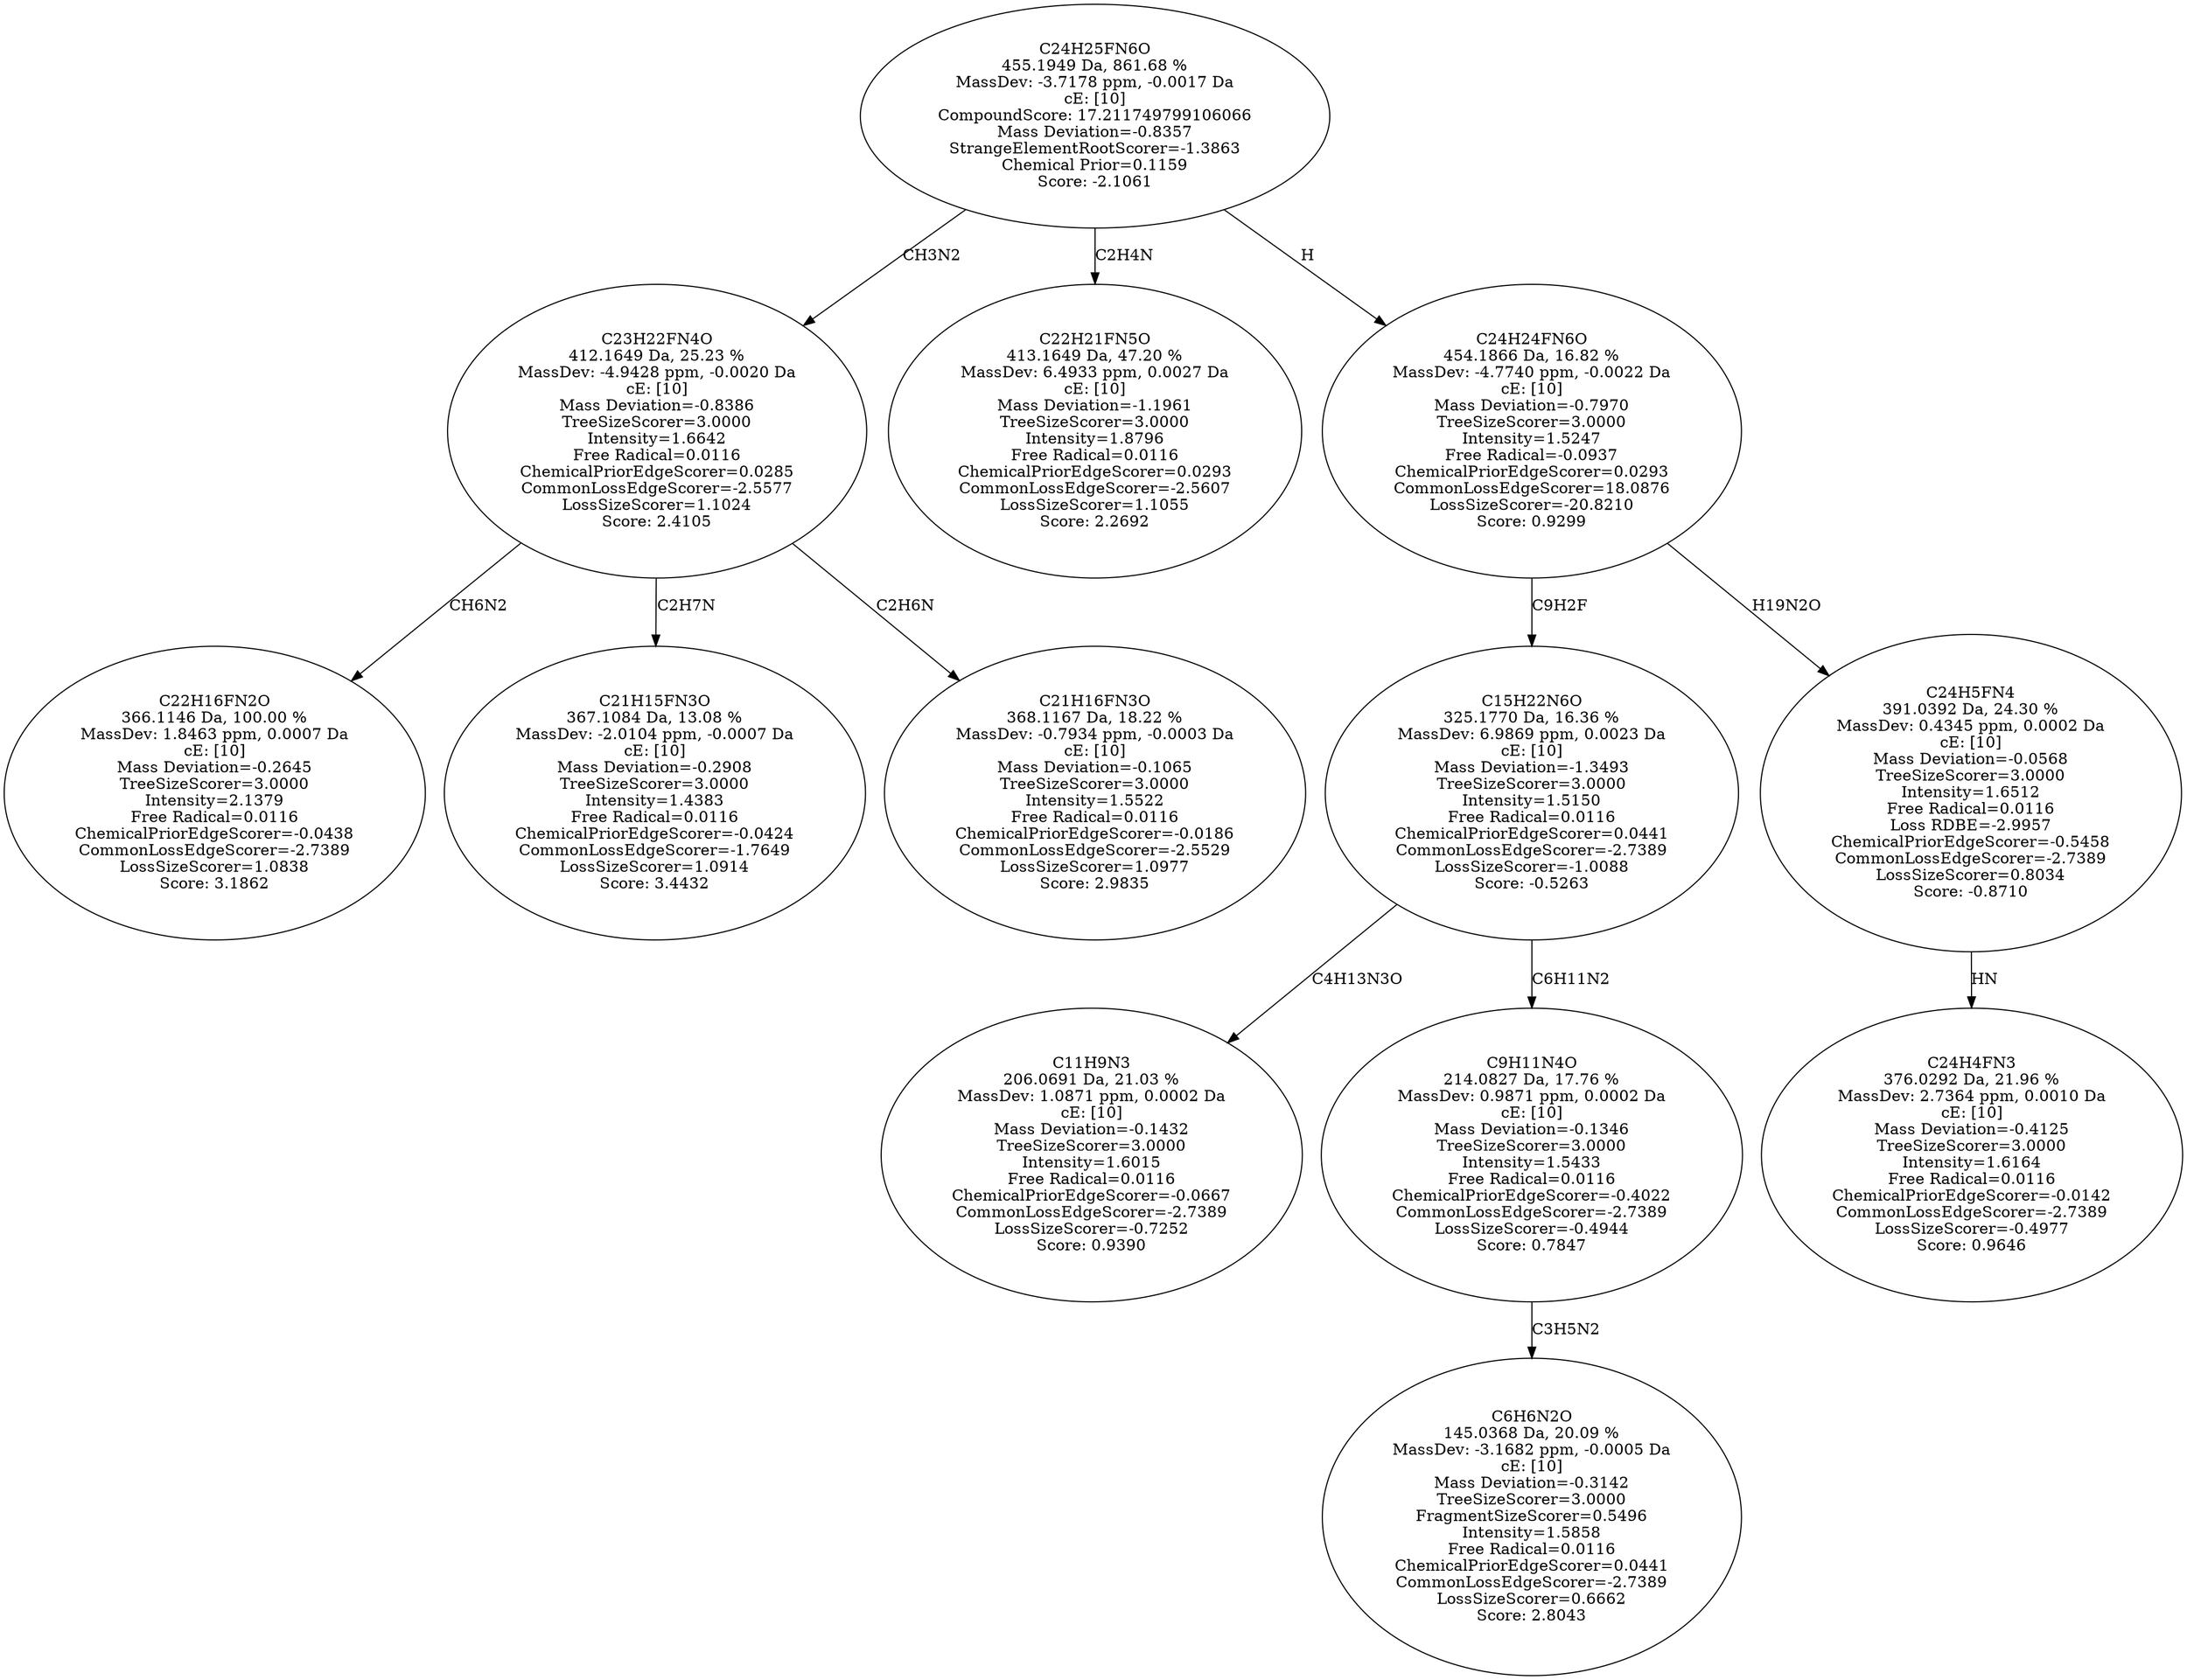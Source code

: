 strict digraph {
v1 [label="C22H16FN2O\n366.1146 Da, 100.00 %\nMassDev: 1.8463 ppm, 0.0007 Da\ncE: [10]\nMass Deviation=-0.2645\nTreeSizeScorer=3.0000\nIntensity=2.1379\nFree Radical=0.0116\nChemicalPriorEdgeScorer=-0.0438\nCommonLossEdgeScorer=-2.7389\nLossSizeScorer=1.0838\nScore: 3.1862"];
v2 [label="C21H15FN3O\n367.1084 Da, 13.08 %\nMassDev: -2.0104 ppm, -0.0007 Da\ncE: [10]\nMass Deviation=-0.2908\nTreeSizeScorer=3.0000\nIntensity=1.4383\nFree Radical=0.0116\nChemicalPriorEdgeScorer=-0.0424\nCommonLossEdgeScorer=-1.7649\nLossSizeScorer=1.0914\nScore: 3.4432"];
v3 [label="C21H16FN3O\n368.1167 Da, 18.22 %\nMassDev: -0.7934 ppm, -0.0003 Da\ncE: [10]\nMass Deviation=-0.1065\nTreeSizeScorer=3.0000\nIntensity=1.5522\nFree Radical=0.0116\nChemicalPriorEdgeScorer=-0.0186\nCommonLossEdgeScorer=-2.5529\nLossSizeScorer=1.0977\nScore: 2.9835"];
v4 [label="C23H22FN4O\n412.1649 Da, 25.23 %\nMassDev: -4.9428 ppm, -0.0020 Da\ncE: [10]\nMass Deviation=-0.8386\nTreeSizeScorer=3.0000\nIntensity=1.6642\nFree Radical=0.0116\nChemicalPriorEdgeScorer=0.0285\nCommonLossEdgeScorer=-2.5577\nLossSizeScorer=1.1024\nScore: 2.4105"];
v5 [label="C22H21FN5O\n413.1649 Da, 47.20 %\nMassDev: 6.4933 ppm, 0.0027 Da\ncE: [10]\nMass Deviation=-1.1961\nTreeSizeScorer=3.0000\nIntensity=1.8796\nFree Radical=0.0116\nChemicalPriorEdgeScorer=0.0293\nCommonLossEdgeScorer=-2.5607\nLossSizeScorer=1.1055\nScore: 2.2692"];
v6 [label="C11H9N3\n206.0691 Da, 21.03 %\nMassDev: 1.0871 ppm, 0.0002 Da\ncE: [10]\nMass Deviation=-0.1432\nTreeSizeScorer=3.0000\nIntensity=1.6015\nFree Radical=0.0116\nChemicalPriorEdgeScorer=-0.0667\nCommonLossEdgeScorer=-2.7389\nLossSizeScorer=-0.7252\nScore: 0.9390"];
v7 [label="C6H6N2O\n145.0368 Da, 20.09 %\nMassDev: -3.1682 ppm, -0.0005 Da\ncE: [10]\nMass Deviation=-0.3142\nTreeSizeScorer=3.0000\nFragmentSizeScorer=0.5496\nIntensity=1.5858\nFree Radical=0.0116\nChemicalPriorEdgeScorer=0.0441\nCommonLossEdgeScorer=-2.7389\nLossSizeScorer=0.6662\nScore: 2.8043"];
v8 [label="C9H11N4O\n214.0827 Da, 17.76 %\nMassDev: 0.9871 ppm, 0.0002 Da\ncE: [10]\nMass Deviation=-0.1346\nTreeSizeScorer=3.0000\nIntensity=1.5433\nFree Radical=0.0116\nChemicalPriorEdgeScorer=-0.4022\nCommonLossEdgeScorer=-2.7389\nLossSizeScorer=-0.4944\nScore: 0.7847"];
v9 [label="C15H22N6O\n325.1770 Da, 16.36 %\nMassDev: 6.9869 ppm, 0.0023 Da\ncE: [10]\nMass Deviation=-1.3493\nTreeSizeScorer=3.0000\nIntensity=1.5150\nFree Radical=0.0116\nChemicalPriorEdgeScorer=0.0441\nCommonLossEdgeScorer=-2.7389\nLossSizeScorer=-1.0088\nScore: -0.5263"];
v10 [label="C24H4FN3\n376.0292 Da, 21.96 %\nMassDev: 2.7364 ppm, 0.0010 Da\ncE: [10]\nMass Deviation=-0.4125\nTreeSizeScorer=3.0000\nIntensity=1.6164\nFree Radical=0.0116\nChemicalPriorEdgeScorer=-0.0142\nCommonLossEdgeScorer=-2.7389\nLossSizeScorer=-0.4977\nScore: 0.9646"];
v11 [label="C24H5FN4\n391.0392 Da, 24.30 %\nMassDev: 0.4345 ppm, 0.0002 Da\ncE: [10]\nMass Deviation=-0.0568\nTreeSizeScorer=3.0000\nIntensity=1.6512\nFree Radical=0.0116\nLoss RDBE=-2.9957\nChemicalPriorEdgeScorer=-0.5458\nCommonLossEdgeScorer=-2.7389\nLossSizeScorer=0.8034\nScore: -0.8710"];
v12 [label="C24H24FN6O\n454.1866 Da, 16.82 %\nMassDev: -4.7740 ppm, -0.0022 Da\ncE: [10]\nMass Deviation=-0.7970\nTreeSizeScorer=3.0000\nIntensity=1.5247\nFree Radical=-0.0937\nChemicalPriorEdgeScorer=0.0293\nCommonLossEdgeScorer=18.0876\nLossSizeScorer=-20.8210\nScore: 0.9299"];
v13 [label="C24H25FN6O\n455.1949 Da, 861.68 %\nMassDev: -3.7178 ppm, -0.0017 Da\ncE: [10]\nCompoundScore: 17.211749799106066\nMass Deviation=-0.8357\nStrangeElementRootScorer=-1.3863\nChemical Prior=0.1159\nScore: -2.1061"];
v4 -> v1 [label="CH6N2"];
v4 -> v2 [label="C2H7N"];
v4 -> v3 [label="C2H6N"];
v13 -> v4 [label="CH3N2"];
v13 -> v5 [label="C2H4N"];
v9 -> v6 [label="C4H13N3O"];
v8 -> v7 [label="C3H5N2"];
v9 -> v8 [label="C6H11N2"];
v12 -> v9 [label="C9H2F"];
v11 -> v10 [label="HN"];
v12 -> v11 [label="H19N2O"];
v13 -> v12 [label="H"];
}